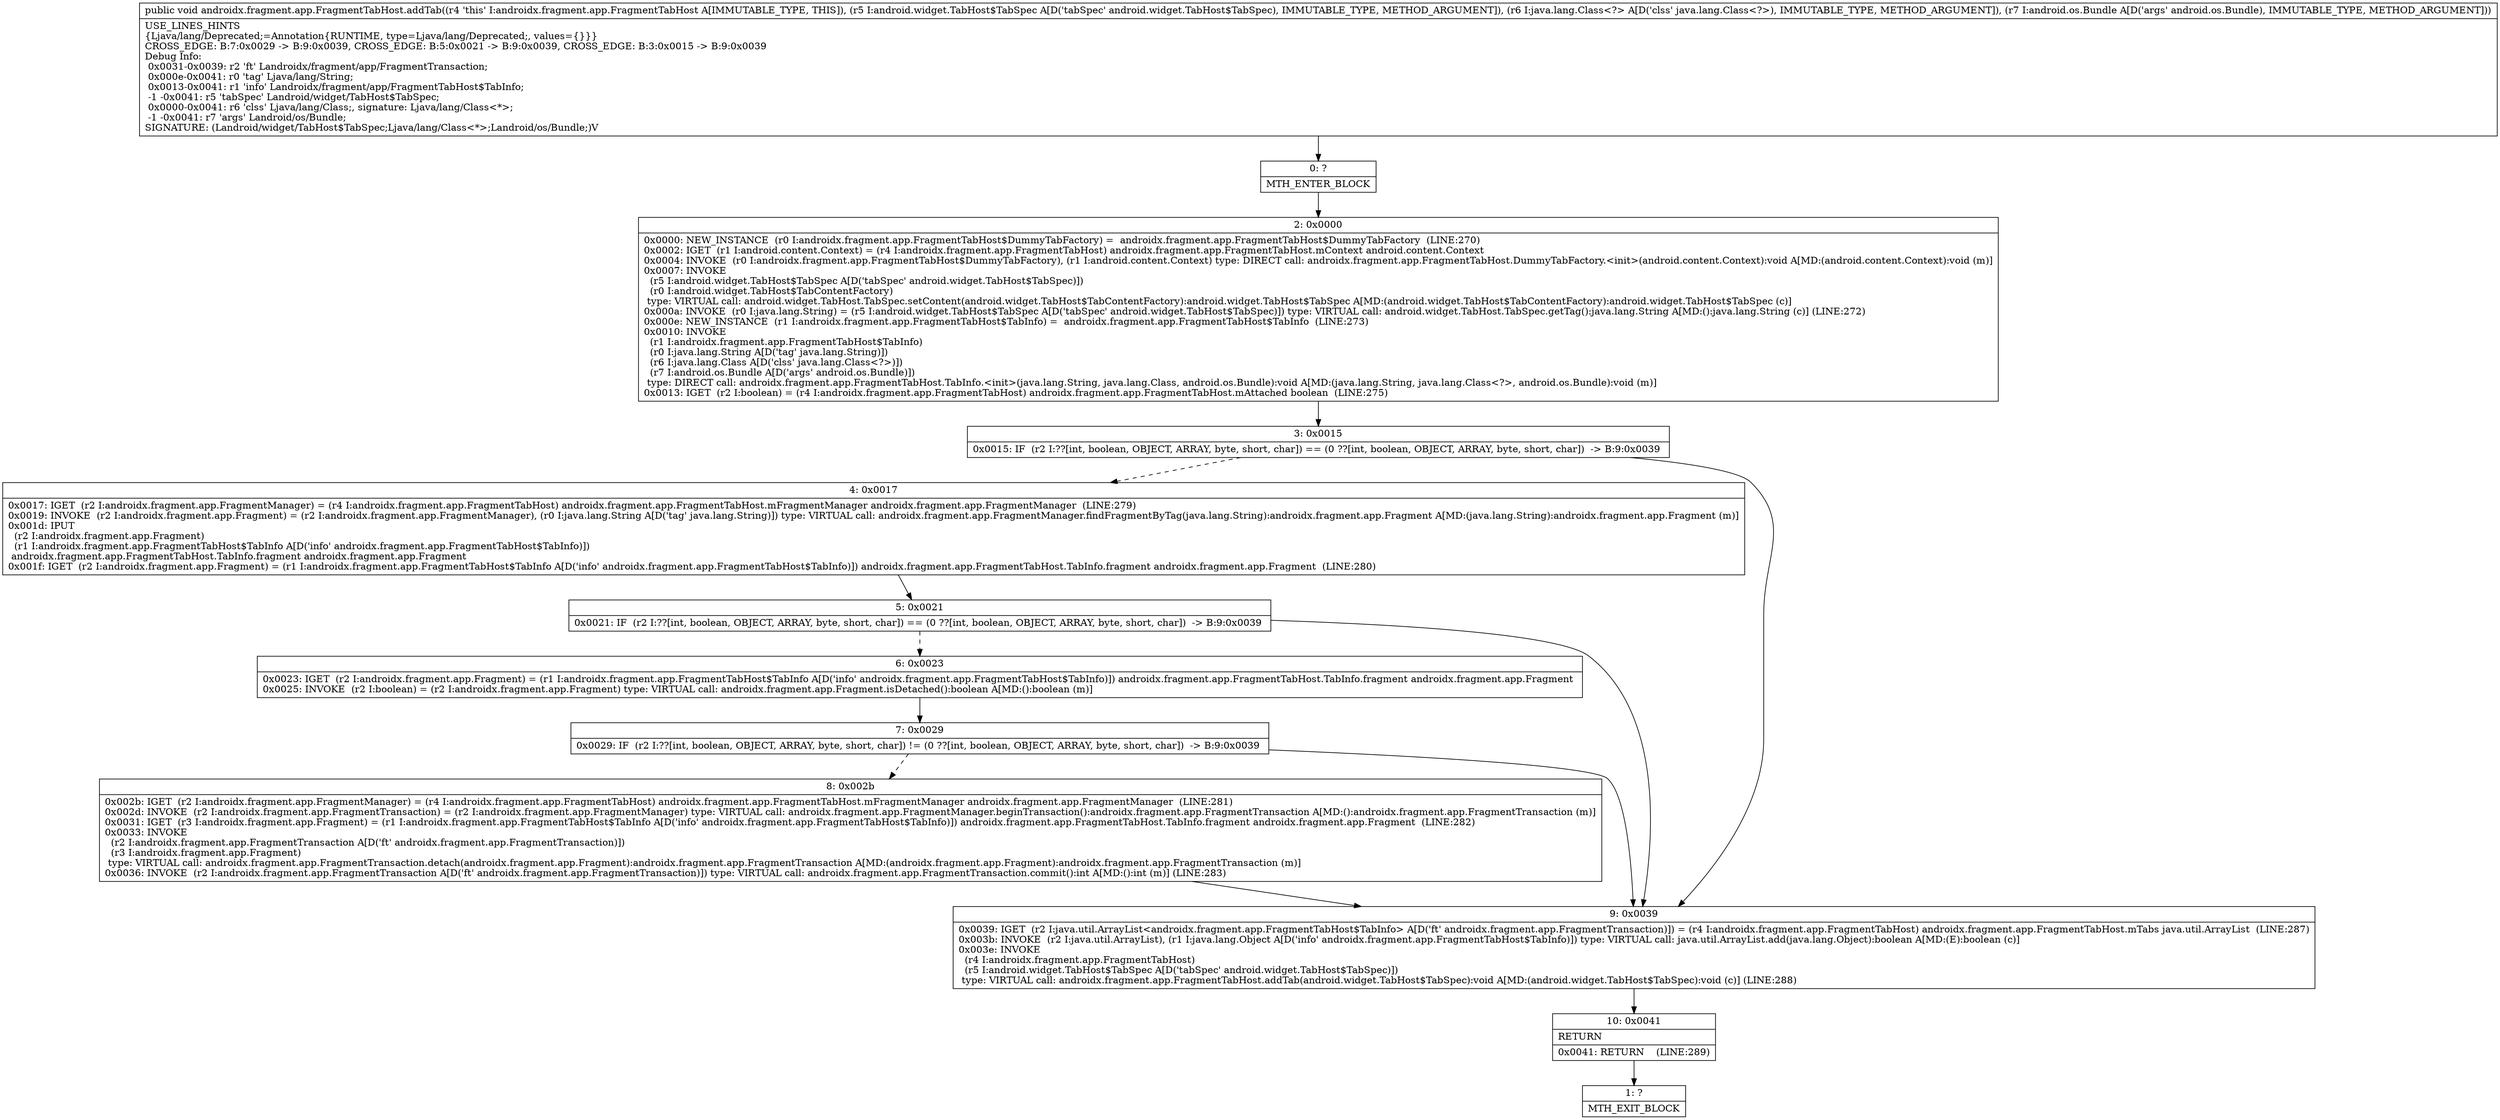 digraph "CFG forandroidx.fragment.app.FragmentTabHost.addTab(Landroid\/widget\/TabHost$TabSpec;Ljava\/lang\/Class;Landroid\/os\/Bundle;)V" {
Node_0 [shape=record,label="{0\:\ ?|MTH_ENTER_BLOCK\l}"];
Node_2 [shape=record,label="{2\:\ 0x0000|0x0000: NEW_INSTANCE  (r0 I:androidx.fragment.app.FragmentTabHost$DummyTabFactory) =  androidx.fragment.app.FragmentTabHost$DummyTabFactory  (LINE:270)\l0x0002: IGET  (r1 I:android.content.Context) = (r4 I:androidx.fragment.app.FragmentTabHost) androidx.fragment.app.FragmentTabHost.mContext android.content.Context \l0x0004: INVOKE  (r0 I:androidx.fragment.app.FragmentTabHost$DummyTabFactory), (r1 I:android.content.Context) type: DIRECT call: androidx.fragment.app.FragmentTabHost.DummyTabFactory.\<init\>(android.content.Context):void A[MD:(android.content.Context):void (m)]\l0x0007: INVOKE  \l  (r5 I:android.widget.TabHost$TabSpec A[D('tabSpec' android.widget.TabHost$TabSpec)])\l  (r0 I:android.widget.TabHost$TabContentFactory)\l type: VIRTUAL call: android.widget.TabHost.TabSpec.setContent(android.widget.TabHost$TabContentFactory):android.widget.TabHost$TabSpec A[MD:(android.widget.TabHost$TabContentFactory):android.widget.TabHost$TabSpec (c)]\l0x000a: INVOKE  (r0 I:java.lang.String) = (r5 I:android.widget.TabHost$TabSpec A[D('tabSpec' android.widget.TabHost$TabSpec)]) type: VIRTUAL call: android.widget.TabHost.TabSpec.getTag():java.lang.String A[MD:():java.lang.String (c)] (LINE:272)\l0x000e: NEW_INSTANCE  (r1 I:androidx.fragment.app.FragmentTabHost$TabInfo) =  androidx.fragment.app.FragmentTabHost$TabInfo  (LINE:273)\l0x0010: INVOKE  \l  (r1 I:androidx.fragment.app.FragmentTabHost$TabInfo)\l  (r0 I:java.lang.String A[D('tag' java.lang.String)])\l  (r6 I:java.lang.Class A[D('clss' java.lang.Class\<?\>)])\l  (r7 I:android.os.Bundle A[D('args' android.os.Bundle)])\l type: DIRECT call: androidx.fragment.app.FragmentTabHost.TabInfo.\<init\>(java.lang.String, java.lang.Class, android.os.Bundle):void A[MD:(java.lang.String, java.lang.Class\<?\>, android.os.Bundle):void (m)]\l0x0013: IGET  (r2 I:boolean) = (r4 I:androidx.fragment.app.FragmentTabHost) androidx.fragment.app.FragmentTabHost.mAttached boolean  (LINE:275)\l}"];
Node_3 [shape=record,label="{3\:\ 0x0015|0x0015: IF  (r2 I:??[int, boolean, OBJECT, ARRAY, byte, short, char]) == (0 ??[int, boolean, OBJECT, ARRAY, byte, short, char])  \-\> B:9:0x0039 \l}"];
Node_4 [shape=record,label="{4\:\ 0x0017|0x0017: IGET  (r2 I:androidx.fragment.app.FragmentManager) = (r4 I:androidx.fragment.app.FragmentTabHost) androidx.fragment.app.FragmentTabHost.mFragmentManager androidx.fragment.app.FragmentManager  (LINE:279)\l0x0019: INVOKE  (r2 I:androidx.fragment.app.Fragment) = (r2 I:androidx.fragment.app.FragmentManager), (r0 I:java.lang.String A[D('tag' java.lang.String)]) type: VIRTUAL call: androidx.fragment.app.FragmentManager.findFragmentByTag(java.lang.String):androidx.fragment.app.Fragment A[MD:(java.lang.String):androidx.fragment.app.Fragment (m)]\l0x001d: IPUT  \l  (r2 I:androidx.fragment.app.Fragment)\l  (r1 I:androidx.fragment.app.FragmentTabHost$TabInfo A[D('info' androidx.fragment.app.FragmentTabHost$TabInfo)])\l androidx.fragment.app.FragmentTabHost.TabInfo.fragment androidx.fragment.app.Fragment \l0x001f: IGET  (r2 I:androidx.fragment.app.Fragment) = (r1 I:androidx.fragment.app.FragmentTabHost$TabInfo A[D('info' androidx.fragment.app.FragmentTabHost$TabInfo)]) androidx.fragment.app.FragmentTabHost.TabInfo.fragment androidx.fragment.app.Fragment  (LINE:280)\l}"];
Node_5 [shape=record,label="{5\:\ 0x0021|0x0021: IF  (r2 I:??[int, boolean, OBJECT, ARRAY, byte, short, char]) == (0 ??[int, boolean, OBJECT, ARRAY, byte, short, char])  \-\> B:9:0x0039 \l}"];
Node_6 [shape=record,label="{6\:\ 0x0023|0x0023: IGET  (r2 I:androidx.fragment.app.Fragment) = (r1 I:androidx.fragment.app.FragmentTabHost$TabInfo A[D('info' androidx.fragment.app.FragmentTabHost$TabInfo)]) androidx.fragment.app.FragmentTabHost.TabInfo.fragment androidx.fragment.app.Fragment \l0x0025: INVOKE  (r2 I:boolean) = (r2 I:androidx.fragment.app.Fragment) type: VIRTUAL call: androidx.fragment.app.Fragment.isDetached():boolean A[MD:():boolean (m)]\l}"];
Node_7 [shape=record,label="{7\:\ 0x0029|0x0029: IF  (r2 I:??[int, boolean, OBJECT, ARRAY, byte, short, char]) != (0 ??[int, boolean, OBJECT, ARRAY, byte, short, char])  \-\> B:9:0x0039 \l}"];
Node_8 [shape=record,label="{8\:\ 0x002b|0x002b: IGET  (r2 I:androidx.fragment.app.FragmentManager) = (r4 I:androidx.fragment.app.FragmentTabHost) androidx.fragment.app.FragmentTabHost.mFragmentManager androidx.fragment.app.FragmentManager  (LINE:281)\l0x002d: INVOKE  (r2 I:androidx.fragment.app.FragmentTransaction) = (r2 I:androidx.fragment.app.FragmentManager) type: VIRTUAL call: androidx.fragment.app.FragmentManager.beginTransaction():androidx.fragment.app.FragmentTransaction A[MD:():androidx.fragment.app.FragmentTransaction (m)]\l0x0031: IGET  (r3 I:androidx.fragment.app.Fragment) = (r1 I:androidx.fragment.app.FragmentTabHost$TabInfo A[D('info' androidx.fragment.app.FragmentTabHost$TabInfo)]) androidx.fragment.app.FragmentTabHost.TabInfo.fragment androidx.fragment.app.Fragment  (LINE:282)\l0x0033: INVOKE  \l  (r2 I:androidx.fragment.app.FragmentTransaction A[D('ft' androidx.fragment.app.FragmentTransaction)])\l  (r3 I:androidx.fragment.app.Fragment)\l type: VIRTUAL call: androidx.fragment.app.FragmentTransaction.detach(androidx.fragment.app.Fragment):androidx.fragment.app.FragmentTransaction A[MD:(androidx.fragment.app.Fragment):androidx.fragment.app.FragmentTransaction (m)]\l0x0036: INVOKE  (r2 I:androidx.fragment.app.FragmentTransaction A[D('ft' androidx.fragment.app.FragmentTransaction)]) type: VIRTUAL call: androidx.fragment.app.FragmentTransaction.commit():int A[MD:():int (m)] (LINE:283)\l}"];
Node_9 [shape=record,label="{9\:\ 0x0039|0x0039: IGET  (r2 I:java.util.ArrayList\<androidx.fragment.app.FragmentTabHost$TabInfo\> A[D('ft' androidx.fragment.app.FragmentTransaction)]) = (r4 I:androidx.fragment.app.FragmentTabHost) androidx.fragment.app.FragmentTabHost.mTabs java.util.ArrayList  (LINE:287)\l0x003b: INVOKE  (r2 I:java.util.ArrayList), (r1 I:java.lang.Object A[D('info' androidx.fragment.app.FragmentTabHost$TabInfo)]) type: VIRTUAL call: java.util.ArrayList.add(java.lang.Object):boolean A[MD:(E):boolean (c)]\l0x003e: INVOKE  \l  (r4 I:androidx.fragment.app.FragmentTabHost)\l  (r5 I:android.widget.TabHost$TabSpec A[D('tabSpec' android.widget.TabHost$TabSpec)])\l type: VIRTUAL call: androidx.fragment.app.FragmentTabHost.addTab(android.widget.TabHost$TabSpec):void A[MD:(android.widget.TabHost$TabSpec):void (c)] (LINE:288)\l}"];
Node_10 [shape=record,label="{10\:\ 0x0041|RETURN\l|0x0041: RETURN    (LINE:289)\l}"];
Node_1 [shape=record,label="{1\:\ ?|MTH_EXIT_BLOCK\l}"];
MethodNode[shape=record,label="{public void androidx.fragment.app.FragmentTabHost.addTab((r4 'this' I:androidx.fragment.app.FragmentTabHost A[IMMUTABLE_TYPE, THIS]), (r5 I:android.widget.TabHost$TabSpec A[D('tabSpec' android.widget.TabHost$TabSpec), IMMUTABLE_TYPE, METHOD_ARGUMENT]), (r6 I:java.lang.Class\<?\> A[D('clss' java.lang.Class\<?\>), IMMUTABLE_TYPE, METHOD_ARGUMENT]), (r7 I:android.os.Bundle A[D('args' android.os.Bundle), IMMUTABLE_TYPE, METHOD_ARGUMENT]))  | USE_LINES_HINTS\l\{Ljava\/lang\/Deprecated;=Annotation\{RUNTIME, type=Ljava\/lang\/Deprecated;, values=\{\}\}\}\lCROSS_EDGE: B:7:0x0029 \-\> B:9:0x0039, CROSS_EDGE: B:5:0x0021 \-\> B:9:0x0039, CROSS_EDGE: B:3:0x0015 \-\> B:9:0x0039\lDebug Info:\l  0x0031\-0x0039: r2 'ft' Landroidx\/fragment\/app\/FragmentTransaction;\l  0x000e\-0x0041: r0 'tag' Ljava\/lang\/String;\l  0x0013\-0x0041: r1 'info' Landroidx\/fragment\/app\/FragmentTabHost$TabInfo;\l  \-1 \-0x0041: r5 'tabSpec' Landroid\/widget\/TabHost$TabSpec;\l  0x0000\-0x0041: r6 'clss' Ljava\/lang\/Class;, signature: Ljava\/lang\/Class\<*\>;\l  \-1 \-0x0041: r7 'args' Landroid\/os\/Bundle;\lSIGNATURE: (Landroid\/widget\/TabHost$TabSpec;Ljava\/lang\/Class\<*\>;Landroid\/os\/Bundle;)V\l}"];
MethodNode -> Node_0;Node_0 -> Node_2;
Node_2 -> Node_3;
Node_3 -> Node_4[style=dashed];
Node_3 -> Node_9;
Node_4 -> Node_5;
Node_5 -> Node_6[style=dashed];
Node_5 -> Node_9;
Node_6 -> Node_7;
Node_7 -> Node_8[style=dashed];
Node_7 -> Node_9;
Node_8 -> Node_9;
Node_9 -> Node_10;
Node_10 -> Node_1;
}

